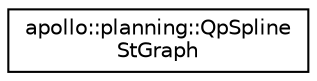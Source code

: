 digraph "Graphical Class Hierarchy"
{
  edge [fontname="Helvetica",fontsize="10",labelfontname="Helvetica",labelfontsize="10"];
  node [fontname="Helvetica",fontsize="10",shape=record];
  rankdir="LR";
  Node1 [label="apollo::planning::QpSpline\lStGraph",height=0.2,width=0.4,color="black", fillcolor="white", style="filled",URL="$classapollo_1_1planning_1_1QpSplineStGraph.html"];
}
